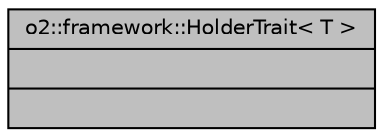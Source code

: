 digraph "o2::framework::HolderTrait&lt; T &gt;"
{
 // INTERACTIVE_SVG=YES
  bgcolor="transparent";
  edge [fontname="Helvetica",fontsize="10",labelfontname="Helvetica",labelfontsize="10"];
  node [fontname="Helvetica",fontsize="10",shape=record];
  Node1 [label="{o2::framework::HolderTrait\< T \>\n||}",height=0.2,width=0.4,color="black", fillcolor="grey75", style="filled", fontcolor="black"];
}
